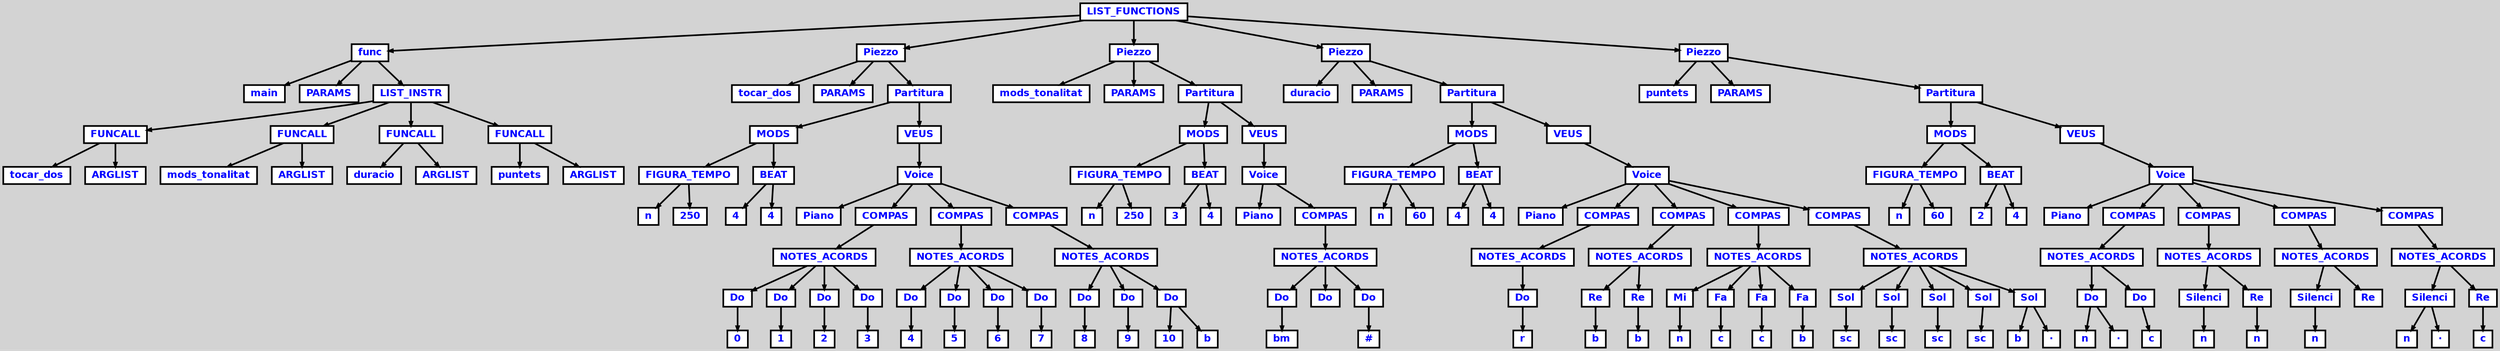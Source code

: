 digraph {

	ordering=out;
	ranksep=.4;
	bgcolor="lightgrey"; node [shape=box, fixedsize=false, fontsize=12, fontname="Helvetica-bold", fontcolor="blue"
		width=.25, height=.25, color="black", fillcolor="white", style="filled, solid, bold"];
	edge [arrowsize=.5, color="black", style="bold"]

  n0 [label="LIST_FUNCTIONS"];
  n1 [label="func"];
  n1 [label="func"];
  n2 [label="main"];
  n3 [label="PARAMS"];
  n4 [label="LIST_INSTR"];
  n4 [label="LIST_INSTR"];
  n5 [label="FUNCALL"];
  n5 [label="FUNCALL"];
  n6 [label="tocar_dos"];
  n7 [label="ARGLIST"];
  n8 [label="FUNCALL"];
  n8 [label="FUNCALL"];
  n9 [label="mods_tonalitat"];
  n10 [label="ARGLIST"];
  n11 [label="FUNCALL"];
  n11 [label="FUNCALL"];
  n12 [label="duracio"];
  n13 [label="ARGLIST"];
  n14 [label="FUNCALL"];
  n14 [label="FUNCALL"];
  n15 [label="puntets"];
  n16 [label="ARGLIST"];
  n17 [label="Piezzo"];
  n17 [label="Piezzo"];
  n18 [label="tocar_dos"];
  n19 [label="PARAMS"];
  n20 [label="Partitura"];
  n20 [label="Partitura"];
  n21 [label="MODS"];
  n21 [label="MODS"];
  n22 [label="FIGURA_TEMPO"];
  n22 [label="FIGURA_TEMPO"];
  n23 [label="n"];
  n24 [label="250"];
  n25 [label="BEAT"];
  n25 [label="BEAT"];
  n26 [label="4"];
  n27 [label="4"];
  n28 [label="VEUS"];
  n28 [label="VEUS"];
  n29 [label="Voice"];
  n29 [label="Voice"];
  n30 [label="Piano"];
  n31 [label="COMPAS"];
  n31 [label="COMPAS"];
  n32 [label="NOTES_ACORDS"];
  n32 [label="NOTES_ACORDS"];
  n33 [label="Do"];
  n33 [label="Do"];
  n34 [label="0"];
  n35 [label="Do"];
  n35 [label="Do"];
  n36 [label="1"];
  n37 [label="Do"];
  n37 [label="Do"];
  n38 [label="2"];
  n39 [label="Do"];
  n39 [label="Do"];
  n40 [label="3"];
  n41 [label="COMPAS"];
  n41 [label="COMPAS"];
  n42 [label="NOTES_ACORDS"];
  n42 [label="NOTES_ACORDS"];
  n43 [label="Do"];
  n43 [label="Do"];
  n44 [label="4"];
  n45 [label="Do"];
  n45 [label="Do"];
  n46 [label="5"];
  n47 [label="Do"];
  n47 [label="Do"];
  n48 [label="6"];
  n49 [label="Do"];
  n49 [label="Do"];
  n50 [label="7"];
  n51 [label="COMPAS"];
  n51 [label="COMPAS"];
  n52 [label="NOTES_ACORDS"];
  n52 [label="NOTES_ACORDS"];
  n53 [label="Do"];
  n53 [label="Do"];
  n54 [label="8"];
  n55 [label="Do"];
  n55 [label="Do"];
  n56 [label="9"];
  n57 [label="Do"];
  n57 [label="Do"];
  n58 [label="10"];
  n59 [label="b"];
  n60 [label="Piezzo"];
  n60 [label="Piezzo"];
  n61 [label="mods_tonalitat"];
  n62 [label="PARAMS"];
  n63 [label="Partitura"];
  n63 [label="Partitura"];
  n64 [label="MODS"];
  n64 [label="MODS"];
  n65 [label="FIGURA_TEMPO"];
  n65 [label="FIGURA_TEMPO"];
  n66 [label="n"];
  n67 [label="250"];
  n68 [label="BEAT"];
  n68 [label="BEAT"];
  n69 [label="3"];
  n70 [label="4"];
  n71 [label="VEUS"];
  n71 [label="VEUS"];
  n72 [label="Voice"];
  n72 [label="Voice"];
  n73 [label="Piano"];
  n74 [label="COMPAS"];
  n74 [label="COMPAS"];
  n75 [label="NOTES_ACORDS"];
  n75 [label="NOTES_ACORDS"];
  n76 [label="Do"];
  n76 [label="Do"];
  n77 [label="bm"];
  n78 [label="Do"];
  n79 [label="Do"];
  n79 [label="Do"];
  n80 [label="#"];
  n81 [label="Piezzo"];
  n81 [label="Piezzo"];
  n82 [label="duracio"];
  n83 [label="PARAMS"];
  n84 [label="Partitura"];
  n84 [label="Partitura"];
  n85 [label="MODS"];
  n85 [label="MODS"];
  n86 [label="FIGURA_TEMPO"];
  n86 [label="FIGURA_TEMPO"];
  n87 [label="n"];
  n88 [label="60"];
  n89 [label="BEAT"];
  n89 [label="BEAT"];
  n90 [label="4"];
  n91 [label="4"];
  n92 [label="VEUS"];
  n92 [label="VEUS"];
  n93 [label="Voice"];
  n93 [label="Voice"];
  n94 [label="Piano"];
  n95 [label="COMPAS"];
  n95 [label="COMPAS"];
  n96 [label="NOTES_ACORDS"];
  n96 [label="NOTES_ACORDS"];
  n97 [label="Do"];
  n97 [label="Do"];
  n98 [label="r"];
  n99 [label="COMPAS"];
  n99 [label="COMPAS"];
  n100 [label="NOTES_ACORDS"];
  n100 [label="NOTES_ACORDS"];
  n101 [label="Re"];
  n101 [label="Re"];
  n102 [label="b"];
  n103 [label="Re"];
  n103 [label="Re"];
  n104 [label="b"];
  n105 [label="COMPAS"];
  n105 [label="COMPAS"];
  n106 [label="NOTES_ACORDS"];
  n106 [label="NOTES_ACORDS"];
  n107 [label="Mi"];
  n107 [label="Mi"];
  n108 [label="n"];
  n109 [label="Fa"];
  n109 [label="Fa"];
  n110 [label="c"];
  n111 [label="Fa"];
  n111 [label="Fa"];
  n112 [label="c"];
  n113 [label="Fa"];
  n113 [label="Fa"];
  n114 [label="b"];
  n115 [label="COMPAS"];
  n115 [label="COMPAS"];
  n116 [label="NOTES_ACORDS"];
  n116 [label="NOTES_ACORDS"];
  n117 [label="Sol"];
  n117 [label="Sol"];
  n118 [label="sc"];
  n119 [label="Sol"];
  n119 [label="Sol"];
  n120 [label="sc"];
  n121 [label="Sol"];
  n121 [label="Sol"];
  n122 [label="sc"];
  n123 [label="Sol"];
  n123 [label="Sol"];
  n124 [label="sc"];
  n125 [label="Sol"];
  n125 [label="Sol"];
  n126 [label="b"];
  n127 [label="·"];
  n128 [label="Piezzo"];
  n128 [label="Piezzo"];
  n129 [label="puntets"];
  n130 [label="PARAMS"];
  n131 [label="Partitura"];
  n131 [label="Partitura"];
  n132 [label="MODS"];
  n132 [label="MODS"];
  n133 [label="FIGURA_TEMPO"];
  n133 [label="FIGURA_TEMPO"];
  n134 [label="n"];
  n135 [label="60"];
  n136 [label="BEAT"];
  n136 [label="BEAT"];
  n137 [label="2"];
  n138 [label="4"];
  n139 [label="VEUS"];
  n139 [label="VEUS"];
  n140 [label="Voice"];
  n140 [label="Voice"];
  n141 [label="Piano"];
  n142 [label="COMPAS"];
  n142 [label="COMPAS"];
  n143 [label="NOTES_ACORDS"];
  n143 [label="NOTES_ACORDS"];
  n144 [label="Do"];
  n144 [label="Do"];
  n145 [label="n"];
  n146 [label="·"];
  n147 [label="Do"];
  n147 [label="Do"];
  n148 [label="c"];
  n149 [label="COMPAS"];
  n149 [label="COMPAS"];
  n150 [label="NOTES_ACORDS"];
  n150 [label="NOTES_ACORDS"];
  n151 [label="Silenci"];
  n151 [label="Silenci"];
  n152 [label="n"];
  n153 [label="Re"];
  n153 [label="Re"];
  n154 [label="n"];
  n155 [label="COMPAS"];
  n155 [label="COMPAS"];
  n156 [label="NOTES_ACORDS"];
  n156 [label="NOTES_ACORDS"];
  n157 [label="Silenci"];
  n157 [label="Silenci"];
  n158 [label="n"];
  n159 [label="Re"];
  n160 [label="COMPAS"];
  n160 [label="COMPAS"];
  n161 [label="NOTES_ACORDS"];
  n161 [label="NOTES_ACORDS"];
  n162 [label="Silenci"];
  n162 [label="Silenci"];
  n163 [label="n"];
  n164 [label="·"];
  n165 [label="Re"];
  n165 [label="Re"];
  n166 [label="c"];

  n0 -> n1 // "LIST_FUNCTIONS" -> "func"
  n1 -> n2 // "func" -> "main"
  n1 -> n3 // "func" -> "PARAMS"
  n1 -> n4 // "func" -> "LIST_INSTR"
  n4 -> n5 // "LIST_INSTR" -> "FUNCALL"
  n5 -> n6 // "FUNCALL" -> "tocar_dos"
  n5 -> n7 // "FUNCALL" -> "ARGLIST"
  n4 -> n8 // "LIST_INSTR" -> "FUNCALL"
  n8 -> n9 // "FUNCALL" -> "mods_tonalitat"
  n8 -> n10 // "FUNCALL" -> "ARGLIST"
  n4 -> n11 // "LIST_INSTR" -> "FUNCALL"
  n11 -> n12 // "FUNCALL" -> "duracio"
  n11 -> n13 // "FUNCALL" -> "ARGLIST"
  n4 -> n14 // "LIST_INSTR" -> "FUNCALL"
  n14 -> n15 // "FUNCALL" -> "puntets"
  n14 -> n16 // "FUNCALL" -> "ARGLIST"
  n0 -> n17 // "LIST_FUNCTIONS" -> "Piezzo"
  n17 -> n18 // "Piezzo" -> "tocar_dos"
  n17 -> n19 // "Piezzo" -> "PARAMS"
  n17 -> n20 // "Piezzo" -> "Partitura"
  n20 -> n21 // "Partitura" -> "MODS"
  n21 -> n22 // "MODS" -> "FIGURA_TEMPO"
  n22 -> n23 // "FIGURA_TEMPO" -> "n"
  n22 -> n24 // "FIGURA_TEMPO" -> "250"
  n21 -> n25 // "MODS" -> "BEAT"
  n25 -> n26 // "BEAT" -> "4"
  n25 -> n27 // "BEAT" -> "4"
  n20 -> n28 // "Partitura" -> "VEUS"
  n28 -> n29 // "VEUS" -> "Voice"
  n29 -> n30 // "Voice" -> "Piano"
  n29 -> n31 // "Voice" -> "COMPAS"
  n31 -> n32 // "COMPAS" -> "NOTES_ACORDS"
  n32 -> n33 // "NOTES_ACORDS" -> "Do"
  n33 -> n34 // "Do" -> "0"
  n32 -> n35 // "NOTES_ACORDS" -> "Do"
  n35 -> n36 // "Do" -> "1"
  n32 -> n37 // "NOTES_ACORDS" -> "Do"
  n37 -> n38 // "Do" -> "2"
  n32 -> n39 // "NOTES_ACORDS" -> "Do"
  n39 -> n40 // "Do" -> "3"
  n29 -> n41 // "Voice" -> "COMPAS"
  n41 -> n42 // "COMPAS" -> "NOTES_ACORDS"
  n42 -> n43 // "NOTES_ACORDS" -> "Do"
  n43 -> n44 // "Do" -> "4"
  n42 -> n45 // "NOTES_ACORDS" -> "Do"
  n45 -> n46 // "Do" -> "5"
  n42 -> n47 // "NOTES_ACORDS" -> "Do"
  n47 -> n48 // "Do" -> "6"
  n42 -> n49 // "NOTES_ACORDS" -> "Do"
  n49 -> n50 // "Do" -> "7"
  n29 -> n51 // "Voice" -> "COMPAS"
  n51 -> n52 // "COMPAS" -> "NOTES_ACORDS"
  n52 -> n53 // "NOTES_ACORDS" -> "Do"
  n53 -> n54 // "Do" -> "8"
  n52 -> n55 // "NOTES_ACORDS" -> "Do"
  n55 -> n56 // "Do" -> "9"
  n52 -> n57 // "NOTES_ACORDS" -> "Do"
  n57 -> n58 // "Do" -> "10"
  n57 -> n59 // "Do" -> "b"
  n0 -> n60 // "LIST_FUNCTIONS" -> "Piezzo"
  n60 -> n61 // "Piezzo" -> "mods_tonalitat"
  n60 -> n62 // "Piezzo" -> "PARAMS"
  n60 -> n63 // "Piezzo" -> "Partitura"
  n63 -> n64 // "Partitura" -> "MODS"
  n64 -> n65 // "MODS" -> "FIGURA_TEMPO"
  n65 -> n66 // "FIGURA_TEMPO" -> "n"
  n65 -> n67 // "FIGURA_TEMPO" -> "250"
  n64 -> n68 // "MODS" -> "BEAT"
  n68 -> n69 // "BEAT" -> "3"
  n68 -> n70 // "BEAT" -> "4"
  n63 -> n71 // "Partitura" -> "VEUS"
  n71 -> n72 // "VEUS" -> "Voice"
  n72 -> n73 // "Voice" -> "Piano"
  n72 -> n74 // "Voice" -> "COMPAS"
  n74 -> n75 // "COMPAS" -> "NOTES_ACORDS"
  n75 -> n76 // "NOTES_ACORDS" -> "Do"
  n76 -> n77 // "Do" -> "bm"
  n75 -> n78 // "NOTES_ACORDS" -> "Do"
  n75 -> n79 // "NOTES_ACORDS" -> "Do"
  n79 -> n80 // "Do" -> "#"
  n0 -> n81 // "LIST_FUNCTIONS" -> "Piezzo"
  n81 -> n82 // "Piezzo" -> "duracio"
  n81 -> n83 // "Piezzo" -> "PARAMS"
  n81 -> n84 // "Piezzo" -> "Partitura"
  n84 -> n85 // "Partitura" -> "MODS"
  n85 -> n86 // "MODS" -> "FIGURA_TEMPO"
  n86 -> n87 // "FIGURA_TEMPO" -> "n"
  n86 -> n88 // "FIGURA_TEMPO" -> "60"
  n85 -> n89 // "MODS" -> "BEAT"
  n89 -> n90 // "BEAT" -> "4"
  n89 -> n91 // "BEAT" -> "4"
  n84 -> n92 // "Partitura" -> "VEUS"
  n92 -> n93 // "VEUS" -> "Voice"
  n93 -> n94 // "Voice" -> "Piano"
  n93 -> n95 // "Voice" -> "COMPAS"
  n95 -> n96 // "COMPAS" -> "NOTES_ACORDS"
  n96 -> n97 // "NOTES_ACORDS" -> "Do"
  n97 -> n98 // "Do" -> "r"
  n93 -> n99 // "Voice" -> "COMPAS"
  n99 -> n100 // "COMPAS" -> "NOTES_ACORDS"
  n100 -> n101 // "NOTES_ACORDS" -> "Re"
  n101 -> n102 // "Re" -> "b"
  n100 -> n103 // "NOTES_ACORDS" -> "Re"
  n103 -> n104 // "Re" -> "b"
  n93 -> n105 // "Voice" -> "COMPAS"
  n105 -> n106 // "COMPAS" -> "NOTES_ACORDS"
  n106 -> n107 // "NOTES_ACORDS" -> "Mi"
  n107 -> n108 // "Mi" -> "n"
  n106 -> n109 // "NOTES_ACORDS" -> "Fa"
  n109 -> n110 // "Fa" -> "c"
  n106 -> n111 // "NOTES_ACORDS" -> "Fa"
  n111 -> n112 // "Fa" -> "c"
  n106 -> n113 // "NOTES_ACORDS" -> "Fa"
  n113 -> n114 // "Fa" -> "b"
  n93 -> n115 // "Voice" -> "COMPAS"
  n115 -> n116 // "COMPAS" -> "NOTES_ACORDS"
  n116 -> n117 // "NOTES_ACORDS" -> "Sol"
  n117 -> n118 // "Sol" -> "sc"
  n116 -> n119 // "NOTES_ACORDS" -> "Sol"
  n119 -> n120 // "Sol" -> "sc"
  n116 -> n121 // "NOTES_ACORDS" -> "Sol"
  n121 -> n122 // "Sol" -> "sc"
  n116 -> n123 // "NOTES_ACORDS" -> "Sol"
  n123 -> n124 // "Sol" -> "sc"
  n116 -> n125 // "NOTES_ACORDS" -> "Sol"
  n125 -> n126 // "Sol" -> "b"
  n125 -> n127 // "Sol" -> "·"
  n0 -> n128 // "LIST_FUNCTIONS" -> "Piezzo"
  n128 -> n129 // "Piezzo" -> "puntets"
  n128 -> n130 // "Piezzo" -> "PARAMS"
  n128 -> n131 // "Piezzo" -> "Partitura"
  n131 -> n132 // "Partitura" -> "MODS"
  n132 -> n133 // "MODS" -> "FIGURA_TEMPO"
  n133 -> n134 // "FIGURA_TEMPO" -> "n"
  n133 -> n135 // "FIGURA_TEMPO" -> "60"
  n132 -> n136 // "MODS" -> "BEAT"
  n136 -> n137 // "BEAT" -> "2"
  n136 -> n138 // "BEAT" -> "4"
  n131 -> n139 // "Partitura" -> "VEUS"
  n139 -> n140 // "VEUS" -> "Voice"
  n140 -> n141 // "Voice" -> "Piano"
  n140 -> n142 // "Voice" -> "COMPAS"
  n142 -> n143 // "COMPAS" -> "NOTES_ACORDS"
  n143 -> n144 // "NOTES_ACORDS" -> "Do"
  n144 -> n145 // "Do" -> "n"
  n144 -> n146 // "Do" -> "·"
  n143 -> n147 // "NOTES_ACORDS" -> "Do"
  n147 -> n148 // "Do" -> "c"
  n140 -> n149 // "Voice" -> "COMPAS"
  n149 -> n150 // "COMPAS" -> "NOTES_ACORDS"
  n150 -> n151 // "NOTES_ACORDS" -> "Silenci"
  n151 -> n152 // "Silenci" -> "n"
  n150 -> n153 // "NOTES_ACORDS" -> "Re"
  n153 -> n154 // "Re" -> "n"
  n140 -> n155 // "Voice" -> "COMPAS"
  n155 -> n156 // "COMPAS" -> "NOTES_ACORDS"
  n156 -> n157 // "NOTES_ACORDS" -> "Silenci"
  n157 -> n158 // "Silenci" -> "n"
  n156 -> n159 // "NOTES_ACORDS" -> "Re"
  n140 -> n160 // "Voice" -> "COMPAS"
  n160 -> n161 // "COMPAS" -> "NOTES_ACORDS"
  n161 -> n162 // "NOTES_ACORDS" -> "Silenci"
  n162 -> n163 // "Silenci" -> "n"
  n162 -> n164 // "Silenci" -> "·"
  n161 -> n165 // "NOTES_ACORDS" -> "Re"
  n165 -> n166 // "Re" -> "c"

}
